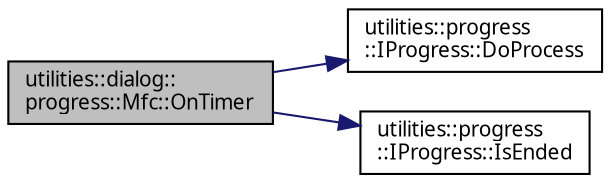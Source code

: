digraph "utilities::dialog::progress::Mfc::OnTimer"
{
 // INTERACTIVE_SVG=YES
  edge [fontname="Verdana",fontsize="10",labelfontname="Verdana",labelfontsize="10"];
  node [fontname="Verdana",fontsize="10",shape=record];
  rankdir="LR";
  Node1 [label="utilities::dialog::\lprogress::Mfc::OnTimer",height=0.2,width=0.4,color="black", fillcolor="grey75", style="filled", fontcolor="black"];
  Node1 -> Node2 [color="midnightblue",fontsize="10",style="solid",fontname="Verdana"];
  Node2 [label="utilities::progress\l::IProgress::DoProcess",height=0.2,width=0.4,color="black", fillcolor="white", style="filled",URL="$classutilities_1_1progress_1_1_i_progress.html#a5d04d77bf55c572a3297c2ff67198678",tooltip="Функция выполнения основной работы. "];
  Node1 -> Node3 [color="midnightblue",fontsize="10",style="solid",fontname="Verdana"];
  Node3 [label="utilities::progress\l::IProgress::IsEnded",height=0.2,width=0.4,color="black", fillcolor="white", style="filled",URL="$classutilities_1_1progress_1_1_i_progress.html#a1650f8c64edbb695f3c3b2e55b4d53f7",tooltip="Признак того, что работа завершена. "];
}
